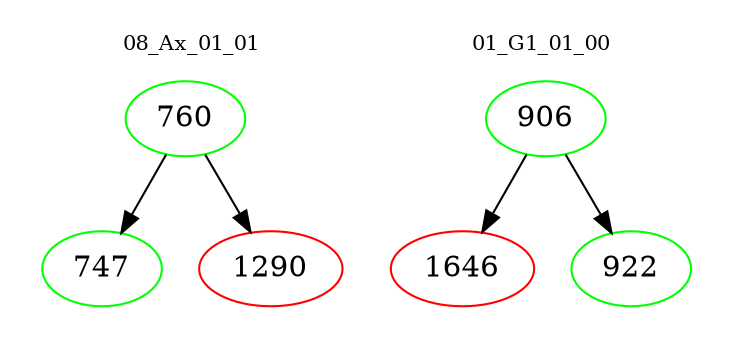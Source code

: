 digraph{
subgraph cluster_0 {
color = white
label = "08_Ax_01_01";
fontsize=10;
T0_760 [label="760", color="green"]
T0_760 -> T0_747 [color="black"]
T0_747 [label="747", color="green"]
T0_760 -> T0_1290 [color="black"]
T0_1290 [label="1290", color="red"]
}
subgraph cluster_1 {
color = white
label = "01_G1_01_00";
fontsize=10;
T1_906 [label="906", color="green"]
T1_906 -> T1_1646 [color="black"]
T1_1646 [label="1646", color="red"]
T1_906 -> T1_922 [color="black"]
T1_922 [label="922", color="green"]
}
}
